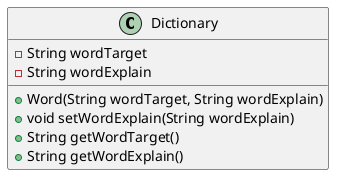 @startuml
class Dictionary {
  -String wordTarget
  -String wordExplain
  +Word(String wordTarget, String wordExplain)
  +void setWordExplain(String wordExplain)
  +String getWordTarget()
  +String getWordExplain()
}
@enduml
